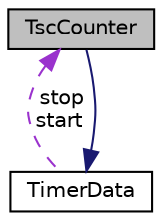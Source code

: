 digraph "TscCounter"
{
  edge [fontname="Helvetica",fontsize="10",labelfontname="Helvetica",labelfontsize="10"];
  node [fontname="Helvetica",fontsize="10",shape=record];
  Node1 [label="TscCounter",height=0.2,width=0.4,color="black", fillcolor="grey75", style="filled", fontcolor="black"];
  Node2 -> Node1 [dir="back",color="midnightblue",fontsize="10",style="solid",fontname="Helvetica"];
  Node2 [label="TimerData",height=0.2,width=0.4,color="black", fillcolor="white", style="filled",URL="$structTimerData.html",tooltip="Struct defining the start and stop time of a time interval. "];
  Node1 -> Node2 [dir="back",color="darkorchid3",fontsize="10",style="dashed",label=" stop\nstart" ,fontname="Helvetica"];
}
